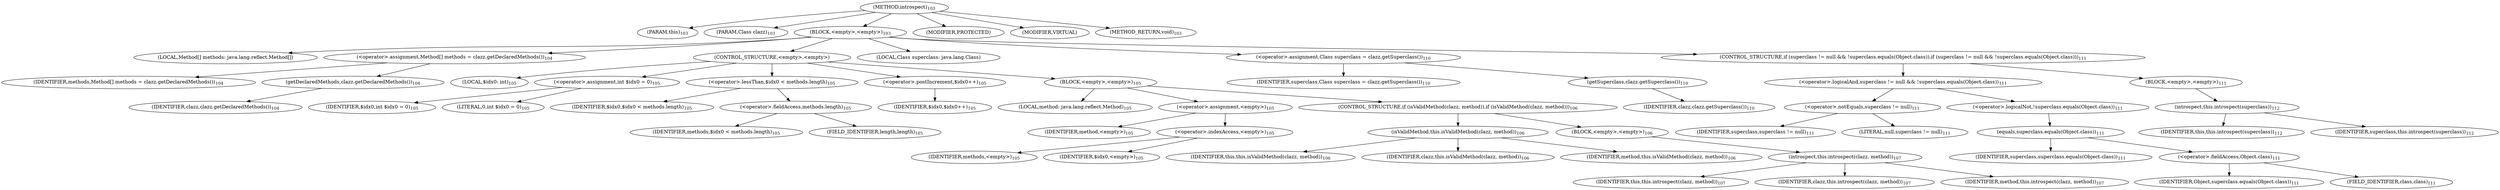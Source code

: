 digraph "introspect" {  
"262" [label = <(METHOD,introspect)<SUB>103</SUB>> ]
"14" [label = <(PARAM,this)<SUB>103</SUB>> ]
"263" [label = <(PARAM,Class clazz)<SUB>103</SUB>> ]
"264" [label = <(BLOCK,&lt;empty&gt;,&lt;empty&gt;)<SUB>103</SUB>> ]
"265" [label = <(LOCAL,Method[] methods: java.lang.reflect.Method[])> ]
"266" [label = <(&lt;operator&gt;.assignment,Method[] methods = clazz.getDeclaredMethods())<SUB>104</SUB>> ]
"267" [label = <(IDENTIFIER,methods,Method[] methods = clazz.getDeclaredMethods())<SUB>104</SUB>> ]
"268" [label = <(getDeclaredMethods,clazz.getDeclaredMethods())<SUB>104</SUB>> ]
"269" [label = <(IDENTIFIER,clazz,clazz.getDeclaredMethods())<SUB>104</SUB>> ]
"270" [label = <(CONTROL_STRUCTURE,&lt;empty&gt;,&lt;empty&gt;)> ]
"271" [label = <(LOCAL,$idx0: int)<SUB>105</SUB>> ]
"272" [label = <(&lt;operator&gt;.assignment,int $idx0 = 0)<SUB>105</SUB>> ]
"273" [label = <(IDENTIFIER,$idx0,int $idx0 = 0)<SUB>105</SUB>> ]
"274" [label = <(LITERAL,0,int $idx0 = 0)<SUB>105</SUB>> ]
"275" [label = <(&lt;operator&gt;.lessThan,$idx0 &lt; methods.length)<SUB>105</SUB>> ]
"276" [label = <(IDENTIFIER,$idx0,$idx0 &lt; methods.length)<SUB>105</SUB>> ]
"277" [label = <(&lt;operator&gt;.fieldAccess,methods.length)<SUB>105</SUB>> ]
"278" [label = <(IDENTIFIER,methods,$idx0 &lt; methods.length)<SUB>105</SUB>> ]
"279" [label = <(FIELD_IDENTIFIER,length,length)<SUB>105</SUB>> ]
"280" [label = <(&lt;operator&gt;.postIncrement,$idx0++)<SUB>105</SUB>> ]
"281" [label = <(IDENTIFIER,$idx0,$idx0++)<SUB>105</SUB>> ]
"282" [label = <(BLOCK,&lt;empty&gt;,&lt;empty&gt;)<SUB>105</SUB>> ]
"283" [label = <(LOCAL,method: java.lang.reflect.Method)<SUB>105</SUB>> ]
"284" [label = <(&lt;operator&gt;.assignment,&lt;empty&gt;)<SUB>105</SUB>> ]
"285" [label = <(IDENTIFIER,method,&lt;empty&gt;)<SUB>105</SUB>> ]
"286" [label = <(&lt;operator&gt;.indexAccess,&lt;empty&gt;)<SUB>105</SUB>> ]
"287" [label = <(IDENTIFIER,methods,&lt;empty&gt;)<SUB>105</SUB>> ]
"288" [label = <(IDENTIFIER,$idx0,&lt;empty&gt;)<SUB>105</SUB>> ]
"289" [label = <(CONTROL_STRUCTURE,if (isValidMethod(clazz, method)),if (isValidMethod(clazz, method)))<SUB>106</SUB>> ]
"290" [label = <(isValidMethod,this.isValidMethod(clazz, method))<SUB>106</SUB>> ]
"13" [label = <(IDENTIFIER,this,this.isValidMethod(clazz, method))<SUB>106</SUB>> ]
"291" [label = <(IDENTIFIER,clazz,this.isValidMethod(clazz, method))<SUB>106</SUB>> ]
"292" [label = <(IDENTIFIER,method,this.isValidMethod(clazz, method))<SUB>106</SUB>> ]
"293" [label = <(BLOCK,&lt;empty&gt;,&lt;empty&gt;)<SUB>106</SUB>> ]
"294" [label = <(introspect,this.introspect(clazz, method))<SUB>107</SUB>> ]
"15" [label = <(IDENTIFIER,this,this.introspect(clazz, method))<SUB>107</SUB>> ]
"295" [label = <(IDENTIFIER,clazz,this.introspect(clazz, method))<SUB>107</SUB>> ]
"296" [label = <(IDENTIFIER,method,this.introspect(clazz, method))<SUB>107</SUB>> ]
"297" [label = <(LOCAL,Class superclass: java.lang.Class)> ]
"298" [label = <(&lt;operator&gt;.assignment,Class superclass = clazz.getSuperclass())<SUB>110</SUB>> ]
"299" [label = <(IDENTIFIER,superclass,Class superclass = clazz.getSuperclass())<SUB>110</SUB>> ]
"300" [label = <(getSuperclass,clazz.getSuperclass())<SUB>110</SUB>> ]
"301" [label = <(IDENTIFIER,clazz,clazz.getSuperclass())<SUB>110</SUB>> ]
"302" [label = <(CONTROL_STRUCTURE,if (superclass != null &amp;&amp; !superclass.equals(Object.class)),if (superclass != null &amp;&amp; !superclass.equals(Object.class)))<SUB>111</SUB>> ]
"303" [label = <(&lt;operator&gt;.logicalAnd,superclass != null &amp;&amp; !superclass.equals(Object.class))<SUB>111</SUB>> ]
"304" [label = <(&lt;operator&gt;.notEquals,superclass != null)<SUB>111</SUB>> ]
"305" [label = <(IDENTIFIER,superclass,superclass != null)<SUB>111</SUB>> ]
"306" [label = <(LITERAL,null,superclass != null)<SUB>111</SUB>> ]
"307" [label = <(&lt;operator&gt;.logicalNot,!superclass.equals(Object.class))<SUB>111</SUB>> ]
"308" [label = <(equals,superclass.equals(Object.class))<SUB>111</SUB>> ]
"309" [label = <(IDENTIFIER,superclass,superclass.equals(Object.class))<SUB>111</SUB>> ]
"310" [label = <(&lt;operator&gt;.fieldAccess,Object.class)<SUB>111</SUB>> ]
"311" [label = <(IDENTIFIER,Object,superclass.equals(Object.class))<SUB>111</SUB>> ]
"312" [label = <(FIELD_IDENTIFIER,class,class)<SUB>111</SUB>> ]
"313" [label = <(BLOCK,&lt;empty&gt;,&lt;empty&gt;)<SUB>111</SUB>> ]
"314" [label = <(introspect,this.introspect(superclass))<SUB>112</SUB>> ]
"16" [label = <(IDENTIFIER,this,this.introspect(superclass))<SUB>112</SUB>> ]
"315" [label = <(IDENTIFIER,superclass,this.introspect(superclass))<SUB>112</SUB>> ]
"316" [label = <(MODIFIER,PROTECTED)> ]
"317" [label = <(MODIFIER,VIRTUAL)> ]
"318" [label = <(METHOD_RETURN,void)<SUB>103</SUB>> ]
  "262" -> "14" 
  "262" -> "263" 
  "262" -> "264" 
  "262" -> "316" 
  "262" -> "317" 
  "262" -> "318" 
  "264" -> "265" 
  "264" -> "266" 
  "264" -> "270" 
  "264" -> "297" 
  "264" -> "298" 
  "264" -> "302" 
  "266" -> "267" 
  "266" -> "268" 
  "268" -> "269" 
  "270" -> "271" 
  "270" -> "272" 
  "270" -> "275" 
  "270" -> "280" 
  "270" -> "282" 
  "272" -> "273" 
  "272" -> "274" 
  "275" -> "276" 
  "275" -> "277" 
  "277" -> "278" 
  "277" -> "279" 
  "280" -> "281" 
  "282" -> "283" 
  "282" -> "284" 
  "282" -> "289" 
  "284" -> "285" 
  "284" -> "286" 
  "286" -> "287" 
  "286" -> "288" 
  "289" -> "290" 
  "289" -> "293" 
  "290" -> "13" 
  "290" -> "291" 
  "290" -> "292" 
  "293" -> "294" 
  "294" -> "15" 
  "294" -> "295" 
  "294" -> "296" 
  "298" -> "299" 
  "298" -> "300" 
  "300" -> "301" 
  "302" -> "303" 
  "302" -> "313" 
  "303" -> "304" 
  "303" -> "307" 
  "304" -> "305" 
  "304" -> "306" 
  "307" -> "308" 
  "308" -> "309" 
  "308" -> "310" 
  "310" -> "311" 
  "310" -> "312" 
  "313" -> "314" 
  "314" -> "16" 
  "314" -> "315" 
}
